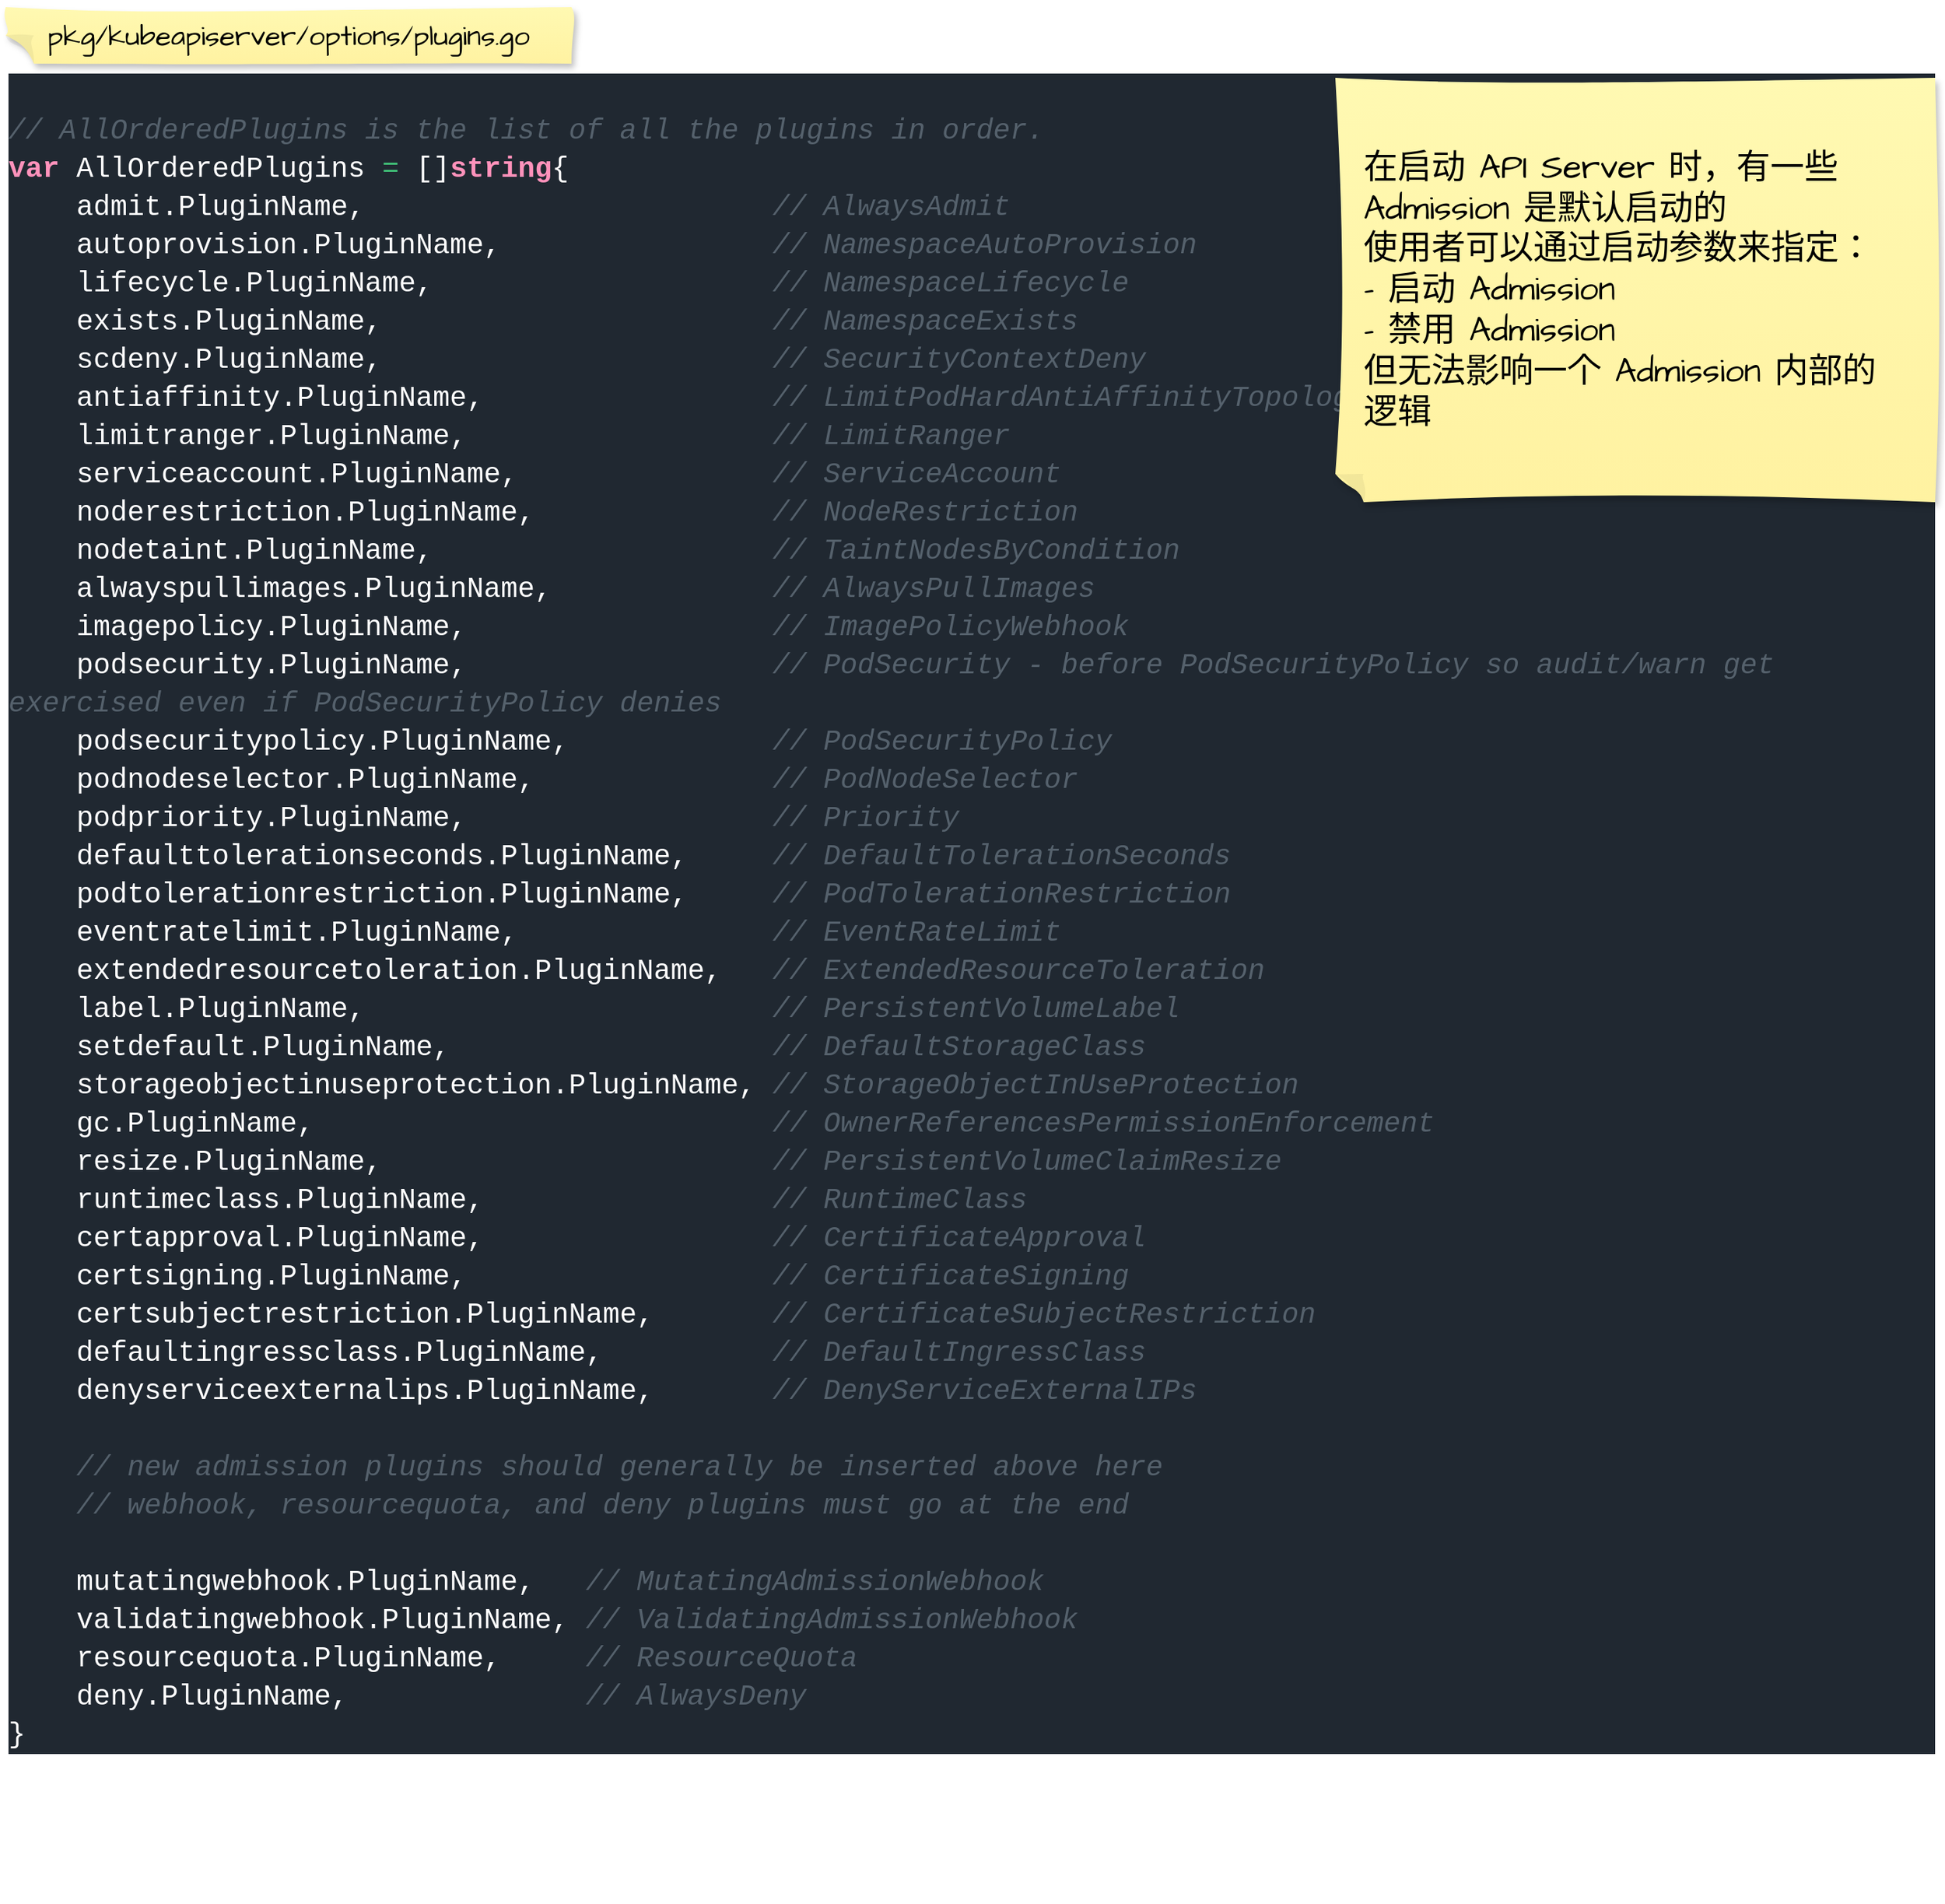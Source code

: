 <mxfile>
    <diagram id="B2O1cj_-pwZK5ZxHzDxG" name="第 1 页">
        <mxGraphModel dx="2824" dy="2097" grid="1" gridSize="10" guides="1" tooltips="1" connect="1" arrows="1" fold="1" page="1" pageScale="1" pageWidth="827" pageHeight="1169" math="0" shadow="0">
            <root>
                <mxCell id="0"/>
                <mxCell id="1" parent="0"/>
                <mxCell id="45" value="&lt;div style=&quot;color: rgb(255, 255, 255); background-color: rgb(32, 40, 49); font-family: Consolas, &amp;quot;Courier New&amp;quot;, monospace; font-weight: normal; font-size: 20px; line-height: 27px;&quot;&gt;&lt;br&gt;&lt;div&gt;&lt;span style=&quot;color: #55616c;font-style: italic;&quot;&gt;// AllOrderedPlugins is the list of all the plugins in order.&lt;/span&gt;&lt;/div&gt;&lt;div&gt;&lt;span style=&quot;color: #ff92bb;font-weight: bold;&quot;&gt;var&lt;/span&gt;&lt;span style=&quot;color: #ffffff;&quot;&gt; AllOrderedPlugins &lt;/span&gt;&lt;span style=&quot;color: #40bf77;&quot;&gt;=&lt;/span&gt;&lt;span style=&quot;color: #ffffff;&quot;&gt; []&lt;/span&gt;&lt;span style=&quot;color: #ff92bb;font-weight: bold;&quot;&gt;string&lt;/span&gt;&lt;span style=&quot;color: #ffffff;&quot;&gt;{&lt;/span&gt;&lt;/div&gt;&lt;div&gt;&lt;span style=&quot;color: #ffffff;&quot;&gt;&amp;nbsp; &amp;nbsp; admit.PluginName, &amp;nbsp; &amp;nbsp; &amp;nbsp; &amp;nbsp; &amp;nbsp; &amp;nbsp; &amp;nbsp; &amp;nbsp; &amp;nbsp; &amp;nbsp; &amp;nbsp; &amp;nbsp;&lt;/span&gt;&lt;span style=&quot;color: #55616c;font-style: italic;&quot;&gt;// AlwaysAdmit&lt;/span&gt;&lt;/div&gt;&lt;div&gt;&lt;span style=&quot;color: #ffffff;&quot;&gt;&amp;nbsp; &amp;nbsp; autoprovision.PluginName, &amp;nbsp; &amp;nbsp; &amp;nbsp; &amp;nbsp; &amp;nbsp; &amp;nbsp; &amp;nbsp; &amp;nbsp;&lt;/span&gt;&lt;span style=&quot;color: #55616c;font-style: italic;&quot;&gt;// NamespaceAutoProvision&lt;/span&gt;&lt;/div&gt;&lt;div&gt;&lt;span style=&quot;color: #ffffff;&quot;&gt;&amp;nbsp; &amp;nbsp; lifecycle.PluginName, &amp;nbsp; &amp;nbsp; &amp;nbsp; &amp;nbsp; &amp;nbsp; &amp;nbsp; &amp;nbsp; &amp;nbsp; &amp;nbsp; &amp;nbsp;&lt;/span&gt;&lt;span style=&quot;color: #55616c;font-style: italic;&quot;&gt;// NamespaceLifecycle&lt;/span&gt;&lt;/div&gt;&lt;div&gt;&lt;span style=&quot;color: #ffffff;&quot;&gt;&amp;nbsp; &amp;nbsp; exists.PluginName, &amp;nbsp; &amp;nbsp; &amp;nbsp; &amp;nbsp; &amp;nbsp; &amp;nbsp; &amp;nbsp; &amp;nbsp; &amp;nbsp; &amp;nbsp; &amp;nbsp; &lt;/span&gt;&lt;span style=&quot;color: #55616c;font-style: italic;&quot;&gt;// NamespaceExists&lt;/span&gt;&lt;/div&gt;&lt;div&gt;&lt;span style=&quot;color: #ffffff;&quot;&gt;&amp;nbsp; &amp;nbsp; scdeny.PluginName, &amp;nbsp; &amp;nbsp; &amp;nbsp; &amp;nbsp; &amp;nbsp; &amp;nbsp; &amp;nbsp; &amp;nbsp; &amp;nbsp; &amp;nbsp; &amp;nbsp; &lt;/span&gt;&lt;span style=&quot;color: #55616c;font-style: italic;&quot;&gt;// SecurityContextDeny&lt;/span&gt;&lt;/div&gt;&lt;div&gt;&lt;span style=&quot;color: #ffffff;&quot;&gt;&amp;nbsp; &amp;nbsp; antiaffinity.PluginName, &amp;nbsp; &amp;nbsp; &amp;nbsp; &amp;nbsp; &amp;nbsp; &amp;nbsp; &amp;nbsp; &amp;nbsp; &lt;/span&gt;&lt;span style=&quot;color: #55616c;font-style: italic;&quot;&gt;// LimitPodHardAntiAffinityTopology&lt;/span&gt;&lt;/div&gt;&lt;div&gt;&lt;span style=&quot;color: #ffffff;&quot;&gt;&amp;nbsp; &amp;nbsp; limitranger.PluginName, &amp;nbsp; &amp;nbsp; &amp;nbsp; &amp;nbsp; &amp;nbsp; &amp;nbsp; &amp;nbsp; &amp;nbsp; &amp;nbsp;&lt;/span&gt;&lt;span style=&quot;color: #55616c;font-style: italic;&quot;&gt;// LimitRanger&lt;/span&gt;&lt;/div&gt;&lt;div&gt;&lt;span style=&quot;color: #ffffff;&quot;&gt;&amp;nbsp; &amp;nbsp; serviceaccount.PluginName, &amp;nbsp; &amp;nbsp; &amp;nbsp; &amp;nbsp; &amp;nbsp; &amp;nbsp; &amp;nbsp; &lt;/span&gt;&lt;span style=&quot;color: #55616c;font-style: italic;&quot;&gt;// ServiceAccount&lt;/span&gt;&lt;/div&gt;&lt;div&gt;&lt;span style=&quot;color: #ffffff;&quot;&gt;&amp;nbsp; &amp;nbsp; noderestriction.PluginName, &amp;nbsp; &amp;nbsp; &amp;nbsp; &amp;nbsp; &amp;nbsp; &amp;nbsp; &amp;nbsp;&lt;/span&gt;&lt;span style=&quot;color: #55616c;font-style: italic;&quot;&gt;// NodeRestriction&lt;/span&gt;&lt;/div&gt;&lt;div&gt;&lt;span style=&quot;color: #ffffff;&quot;&gt;&amp;nbsp; &amp;nbsp; nodetaint.PluginName, &amp;nbsp; &amp;nbsp; &amp;nbsp; &amp;nbsp; &amp;nbsp; &amp;nbsp; &amp;nbsp; &amp;nbsp; &amp;nbsp; &amp;nbsp;&lt;/span&gt;&lt;span style=&quot;color: #55616c;font-style: italic;&quot;&gt;// TaintNodesByCondition&lt;/span&gt;&lt;/div&gt;&lt;div&gt;&lt;span style=&quot;color: #ffffff;&quot;&gt;&amp;nbsp; &amp;nbsp; alwayspullimages.PluginName, &amp;nbsp; &amp;nbsp; &amp;nbsp; &amp;nbsp; &amp;nbsp; &amp;nbsp; &lt;/span&gt;&lt;span style=&quot;color: #55616c;font-style: italic;&quot;&gt;// AlwaysPullImages&lt;/span&gt;&lt;/div&gt;&lt;div&gt;&lt;span style=&quot;color: #ffffff;&quot;&gt;&amp;nbsp; &amp;nbsp; imagepolicy.PluginName, &amp;nbsp; &amp;nbsp; &amp;nbsp; &amp;nbsp; &amp;nbsp; &amp;nbsp; &amp;nbsp; &amp;nbsp; &amp;nbsp;&lt;/span&gt;&lt;span style=&quot;color: #55616c;font-style: italic;&quot;&gt;// ImagePolicyWebhook&lt;/span&gt;&lt;/div&gt;&lt;div&gt;&lt;span style=&quot;color: #ffffff;&quot;&gt;&amp;nbsp; &amp;nbsp; podsecurity.PluginName, &amp;nbsp; &amp;nbsp; &amp;nbsp; &amp;nbsp; &amp;nbsp; &amp;nbsp; &amp;nbsp; &amp;nbsp; &amp;nbsp;&lt;/span&gt;&lt;span style=&quot;color: #55616c;font-style: italic;&quot;&gt;// PodSecurity - before PodSecurityPolicy so audit/warn get exercised even if PodSecurityPolicy denies&lt;/span&gt;&lt;/div&gt;&lt;div&gt;&lt;span style=&quot;color: #ffffff;&quot;&gt;&amp;nbsp; &amp;nbsp; podsecuritypolicy.PluginName, &amp;nbsp; &amp;nbsp; &amp;nbsp; &amp;nbsp; &amp;nbsp; &amp;nbsp;&lt;/span&gt;&lt;span style=&quot;color: #55616c;font-style: italic;&quot;&gt;// PodSecurityPolicy&lt;/span&gt;&lt;/div&gt;&lt;div&gt;&lt;span style=&quot;color: #ffffff;&quot;&gt;&amp;nbsp; &amp;nbsp; podnodeselector.PluginName, &amp;nbsp; &amp;nbsp; &amp;nbsp; &amp;nbsp; &amp;nbsp; &amp;nbsp; &amp;nbsp;&lt;/span&gt;&lt;span style=&quot;color: #55616c;font-style: italic;&quot;&gt;// PodNodeSelector&lt;/span&gt;&lt;/div&gt;&lt;div&gt;&lt;span style=&quot;color: #ffffff;&quot;&gt;&amp;nbsp; &amp;nbsp; podpriority.PluginName, &amp;nbsp; &amp;nbsp; &amp;nbsp; &amp;nbsp; &amp;nbsp; &amp;nbsp; &amp;nbsp; &amp;nbsp; &amp;nbsp;&lt;/span&gt;&lt;span style=&quot;color: #55616c;font-style: italic;&quot;&gt;// Priority&lt;/span&gt;&lt;/div&gt;&lt;div&gt;&lt;span style=&quot;color: #ffffff;&quot;&gt;&amp;nbsp; &amp;nbsp; defaulttolerationseconds.PluginName, &amp;nbsp; &amp;nbsp; &lt;/span&gt;&lt;span style=&quot;color: #55616c;font-style: italic;&quot;&gt;// DefaultTolerationSeconds&lt;/span&gt;&lt;/div&gt;&lt;div&gt;&lt;span style=&quot;color: #ffffff;&quot;&gt;&amp;nbsp; &amp;nbsp; podtolerationrestriction.PluginName, &amp;nbsp; &amp;nbsp; &lt;/span&gt;&lt;span style=&quot;color: #55616c;font-style: italic;&quot;&gt;// PodTolerationRestriction&lt;/span&gt;&lt;/div&gt;&lt;div&gt;&lt;span style=&quot;color: #ffffff;&quot;&gt;&amp;nbsp; &amp;nbsp; eventratelimit.PluginName, &amp;nbsp; &amp;nbsp; &amp;nbsp; &amp;nbsp; &amp;nbsp; &amp;nbsp; &amp;nbsp; &lt;/span&gt;&lt;span style=&quot;color: #55616c;font-style: italic;&quot;&gt;// EventRateLimit&lt;/span&gt;&lt;/div&gt;&lt;div&gt;&lt;span style=&quot;color: #ffffff;&quot;&gt;&amp;nbsp; &amp;nbsp; extendedresourcetoleration.PluginName, &amp;nbsp; &lt;/span&gt;&lt;span style=&quot;color: #55616c;font-style: italic;&quot;&gt;// ExtendedResourceToleration&lt;/span&gt;&lt;/div&gt;&lt;div&gt;&lt;span style=&quot;color: #ffffff;&quot;&gt;&amp;nbsp; &amp;nbsp; label.PluginName, &amp;nbsp; &amp;nbsp; &amp;nbsp; &amp;nbsp; &amp;nbsp; &amp;nbsp; &amp;nbsp; &amp;nbsp; &amp;nbsp; &amp;nbsp; &amp;nbsp; &amp;nbsp;&lt;/span&gt;&lt;span style=&quot;color: #55616c;font-style: italic;&quot;&gt;// PersistentVolumeLabel&lt;/span&gt;&lt;/div&gt;&lt;div&gt;&lt;span style=&quot;color: #ffffff;&quot;&gt;&amp;nbsp; &amp;nbsp; setdefault.PluginName, &amp;nbsp; &amp;nbsp; &amp;nbsp; &amp;nbsp; &amp;nbsp; &amp;nbsp; &amp;nbsp; &amp;nbsp; &amp;nbsp; &lt;/span&gt;&lt;span style=&quot;color: #55616c;font-style: italic;&quot;&gt;// DefaultStorageClass&lt;/span&gt;&lt;/div&gt;&lt;div&gt;&lt;span style=&quot;color: #ffffff;&quot;&gt;&amp;nbsp; &amp;nbsp; storageobjectinuseprotection.PluginName, &lt;/span&gt;&lt;span style=&quot;color: #55616c;font-style: italic;&quot;&gt;// StorageObjectInUseProtection&lt;/span&gt;&lt;/div&gt;&lt;div&gt;&lt;span style=&quot;color: #ffffff;&quot;&gt;&amp;nbsp; &amp;nbsp; gc.PluginName, &amp;nbsp; &amp;nbsp; &amp;nbsp; &amp;nbsp; &amp;nbsp; &amp;nbsp; &amp;nbsp; &amp;nbsp; &amp;nbsp; &amp;nbsp; &amp;nbsp; &amp;nbsp; &amp;nbsp; &lt;/span&gt;&lt;span style=&quot;color: #55616c;font-style: italic;&quot;&gt;// OwnerReferencesPermissionEnforcement&lt;/span&gt;&lt;/div&gt;&lt;div&gt;&lt;span style=&quot;color: #ffffff;&quot;&gt;&amp;nbsp; &amp;nbsp; resize.PluginName, &amp;nbsp; &amp;nbsp; &amp;nbsp; &amp;nbsp; &amp;nbsp; &amp;nbsp; &amp;nbsp; &amp;nbsp; &amp;nbsp; &amp;nbsp; &amp;nbsp; &lt;/span&gt;&lt;span style=&quot;color: #55616c;font-style: italic;&quot;&gt;// PersistentVolumeClaimResize&lt;/span&gt;&lt;/div&gt;&lt;div&gt;&lt;span style=&quot;color: #ffffff;&quot;&gt;&amp;nbsp; &amp;nbsp; runtimeclass.PluginName, &amp;nbsp; &amp;nbsp; &amp;nbsp; &amp;nbsp; &amp;nbsp; &amp;nbsp; &amp;nbsp; &amp;nbsp; &lt;/span&gt;&lt;span style=&quot;color: #55616c;font-style: italic;&quot;&gt;// RuntimeClass&lt;/span&gt;&lt;/div&gt;&lt;div&gt;&lt;span style=&quot;color: #ffffff;&quot;&gt;&amp;nbsp; &amp;nbsp; certapproval.PluginName, &amp;nbsp; &amp;nbsp; &amp;nbsp; &amp;nbsp; &amp;nbsp; &amp;nbsp; &amp;nbsp; &amp;nbsp; &lt;/span&gt;&lt;span style=&quot;color: #55616c;font-style: italic;&quot;&gt;// CertificateApproval&lt;/span&gt;&lt;/div&gt;&lt;div&gt;&lt;span style=&quot;color: #ffffff;&quot;&gt;&amp;nbsp; &amp;nbsp; certsigning.PluginName, &amp;nbsp; &amp;nbsp; &amp;nbsp; &amp;nbsp; &amp;nbsp; &amp;nbsp; &amp;nbsp; &amp;nbsp; &amp;nbsp;&lt;/span&gt;&lt;span style=&quot;color: #55616c;font-style: italic;&quot;&gt;// CertificateSigning&lt;/span&gt;&lt;/div&gt;&lt;div&gt;&lt;span style=&quot;color: #ffffff;&quot;&gt;&amp;nbsp; &amp;nbsp; certsubjectrestriction.PluginName, &amp;nbsp; &amp;nbsp; &amp;nbsp; &lt;/span&gt;&lt;span style=&quot;color: #55616c;font-style: italic;&quot;&gt;// CertificateSubjectRestriction&lt;/span&gt;&lt;/div&gt;&lt;div&gt;&lt;span style=&quot;color: #ffffff;&quot;&gt;&amp;nbsp; &amp;nbsp; defaultingressclass.PluginName, &amp;nbsp; &amp;nbsp; &amp;nbsp; &amp;nbsp; &amp;nbsp;&lt;/span&gt;&lt;span style=&quot;color: #55616c;font-style: italic;&quot;&gt;// DefaultIngressClass&lt;/span&gt;&lt;/div&gt;&lt;div&gt;&lt;span style=&quot;color: #ffffff;&quot;&gt;&amp;nbsp; &amp;nbsp; denyserviceexternalips.PluginName, &amp;nbsp; &amp;nbsp; &amp;nbsp; &lt;/span&gt;&lt;span style=&quot;color: #55616c;font-style: italic;&quot;&gt;// DenyServiceExternalIPs&lt;/span&gt;&lt;/div&gt;&lt;br&gt;&lt;div&gt;&lt;span style=&quot;color: #ffffff;&quot;&gt;&amp;nbsp; &amp;nbsp; &lt;/span&gt;&lt;span style=&quot;color: #55616c;font-style: italic;&quot;&gt;// new admission plugins should generally be inserted above here&lt;/span&gt;&lt;/div&gt;&lt;div&gt;&lt;span style=&quot;color: #ffffff;&quot;&gt;&amp;nbsp; &amp;nbsp; &lt;/span&gt;&lt;span style=&quot;color: #55616c;font-style: italic;&quot;&gt;// webhook, resourcequota, and deny plugins must go at the end&lt;/span&gt;&lt;/div&gt;&lt;br&gt;&lt;div&gt;&lt;span style=&quot;color: #ffffff;&quot;&gt;&amp;nbsp; &amp;nbsp; mutatingwebhook.PluginName, &amp;nbsp; &lt;/span&gt;&lt;span style=&quot;color: #55616c;font-style: italic;&quot;&gt;// MutatingAdmissionWebhook&lt;/span&gt;&lt;/div&gt;&lt;div&gt;&lt;span style=&quot;color: #ffffff;&quot;&gt;&amp;nbsp; &amp;nbsp; validatingwebhook.PluginName, &lt;/span&gt;&lt;span style=&quot;color: #55616c;font-style: italic;&quot;&gt;// ValidatingAdmissionWebhook&lt;/span&gt;&lt;/div&gt;&lt;div&gt;&lt;span style=&quot;color: #ffffff;&quot;&gt;&amp;nbsp; &amp;nbsp; resourcequota.PluginName, &amp;nbsp; &amp;nbsp; &lt;/span&gt;&lt;span style=&quot;color: #55616c;font-style: italic;&quot;&gt;// ResourceQuota&lt;/span&gt;&lt;/div&gt;&lt;div&gt;&lt;span style=&quot;color: #ffffff;&quot;&gt;&amp;nbsp; &amp;nbsp; deny.PluginName, &amp;nbsp; &amp;nbsp; &amp;nbsp; &amp;nbsp; &amp;nbsp; &amp;nbsp; &amp;nbsp;&lt;/span&gt;&lt;span style=&quot;color: #55616c;font-style: italic;&quot;&gt;// AlwaysDeny&lt;/span&gt;&lt;/div&gt;&lt;div&gt;&lt;span style=&quot;color: #ffffff;&quot;&gt;}&lt;/span&gt;&lt;/div&gt;&lt;/div&gt;" style="text;whiteSpace=wrap;html=1;fontSize=20;fontFamily=Architects Daughter;" vertex="1" parent="1">
                    <mxGeometry x="-460" y="170" width="1364" height="1300" as="geometry"/>
                </mxCell>
                <mxCell id="46" value="pkg/kubeapiserver/options/plugins.go" style="shape=note;whiteSpace=wrap;html=1;backgroundOutline=1;fontColor=#000000;darkOpacity=0.05;fillColor=#FFF9B2;strokeColor=none;fillStyle=solid;direction=west;gradientDirection=north;gradientColor=#FFF2A1;shadow=1;size=20;pointerEvents=1;sketch=1;hachureGap=4;jiggle=2;curveFitting=1;fontFamily=Architects Daughter;fontSource=https%3A%2F%2Ffonts.googleapis.com%2Fcss%3Ffamily%3DArchitects%2BDaughter;fontSize=20;" vertex="1" parent="1">
                    <mxGeometry x="-460" y="130" width="400" height="40" as="geometry"/>
                </mxCell>
                <mxCell id="47" value="在启动 API Server 时，有一些 Admission 是默认启动的&lt;br style=&quot;font-size: 24px;&quot;&gt;使用者可以通过启动参数来指定：&lt;br style=&quot;font-size: 24px;&quot;&gt;- 启动 Admission&lt;br style=&quot;font-size: 24px;&quot;&gt;- 禁用 Admission&lt;br style=&quot;font-size: 24px;&quot;&gt;但无法影响一个 Admission 内部的逻辑" style="shape=note;whiteSpace=wrap;html=1;backgroundOutline=1;fontColor=#000000;darkOpacity=0.05;fillColor=#FFF9B2;strokeColor=none;fillStyle=solid;direction=west;gradientDirection=north;gradientColor=#FFF2A1;shadow=1;size=20;pointerEvents=1;sketch=1;hachureGap=4;jiggle=2;curveFitting=1;fontFamily=Architects Daughter;fontSource=https%3A%2F%2Ffonts.googleapis.com%2Fcss%3Ffamily%3DArchitects%2BDaughter;fontSize=24;align=left;spacing=20;" vertex="1" parent="1">
                    <mxGeometry x="480" y="180" width="424" height="300" as="geometry"/>
                </mxCell>
            </root>
        </mxGraphModel>
    </diagram>
</mxfile>